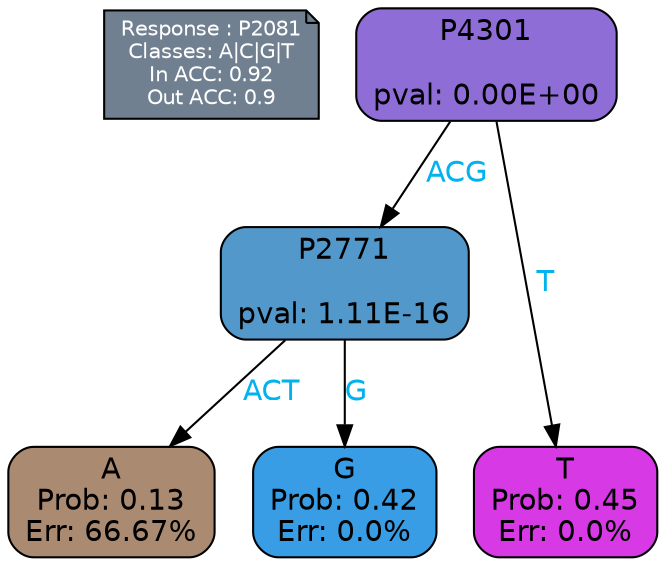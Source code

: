 digraph Tree {
node [shape=box, style="filled, rounded", color="black", fontname=helvetica] ;
graph [ranksep=equally, splines=polylines, bgcolor=transparent, dpi=600] ;
edge [fontname=helvetica] ;
LEGEND [label="Response : P2081
Classes: A|C|G|T
In ACC: 0.92
Out ACC: 0.9
",shape=note,align=left,style=filled,fillcolor="slategray",fontcolor="white",fontsize=10];1 [label="P4301

pval: 0.00E+00", fillcolor="#8e6dd6"] ;
2 [label="P2771

pval: 1.11E-16", fillcolor="#5398ca"] ;
3 [label="A
Prob: 0.13
Err: 66.67%", fillcolor="#ab8a72"] ;
4 [label="G
Prob: 0.42
Err: 0.0%", fillcolor="#399de5"] ;
5 [label="T
Prob: 0.45
Err: 0.0%", fillcolor="#d739e5"] ;
1 -> 2 [label="ACG",fontcolor=deepskyblue2] ;
1 -> 5 [label="T",fontcolor=deepskyblue2] ;
2 -> 3 [label="ACT",fontcolor=deepskyblue2] ;
2 -> 4 [label="G",fontcolor=deepskyblue2] ;
{rank = same; 3;4;5;}{rank = same; LEGEND;1;}}